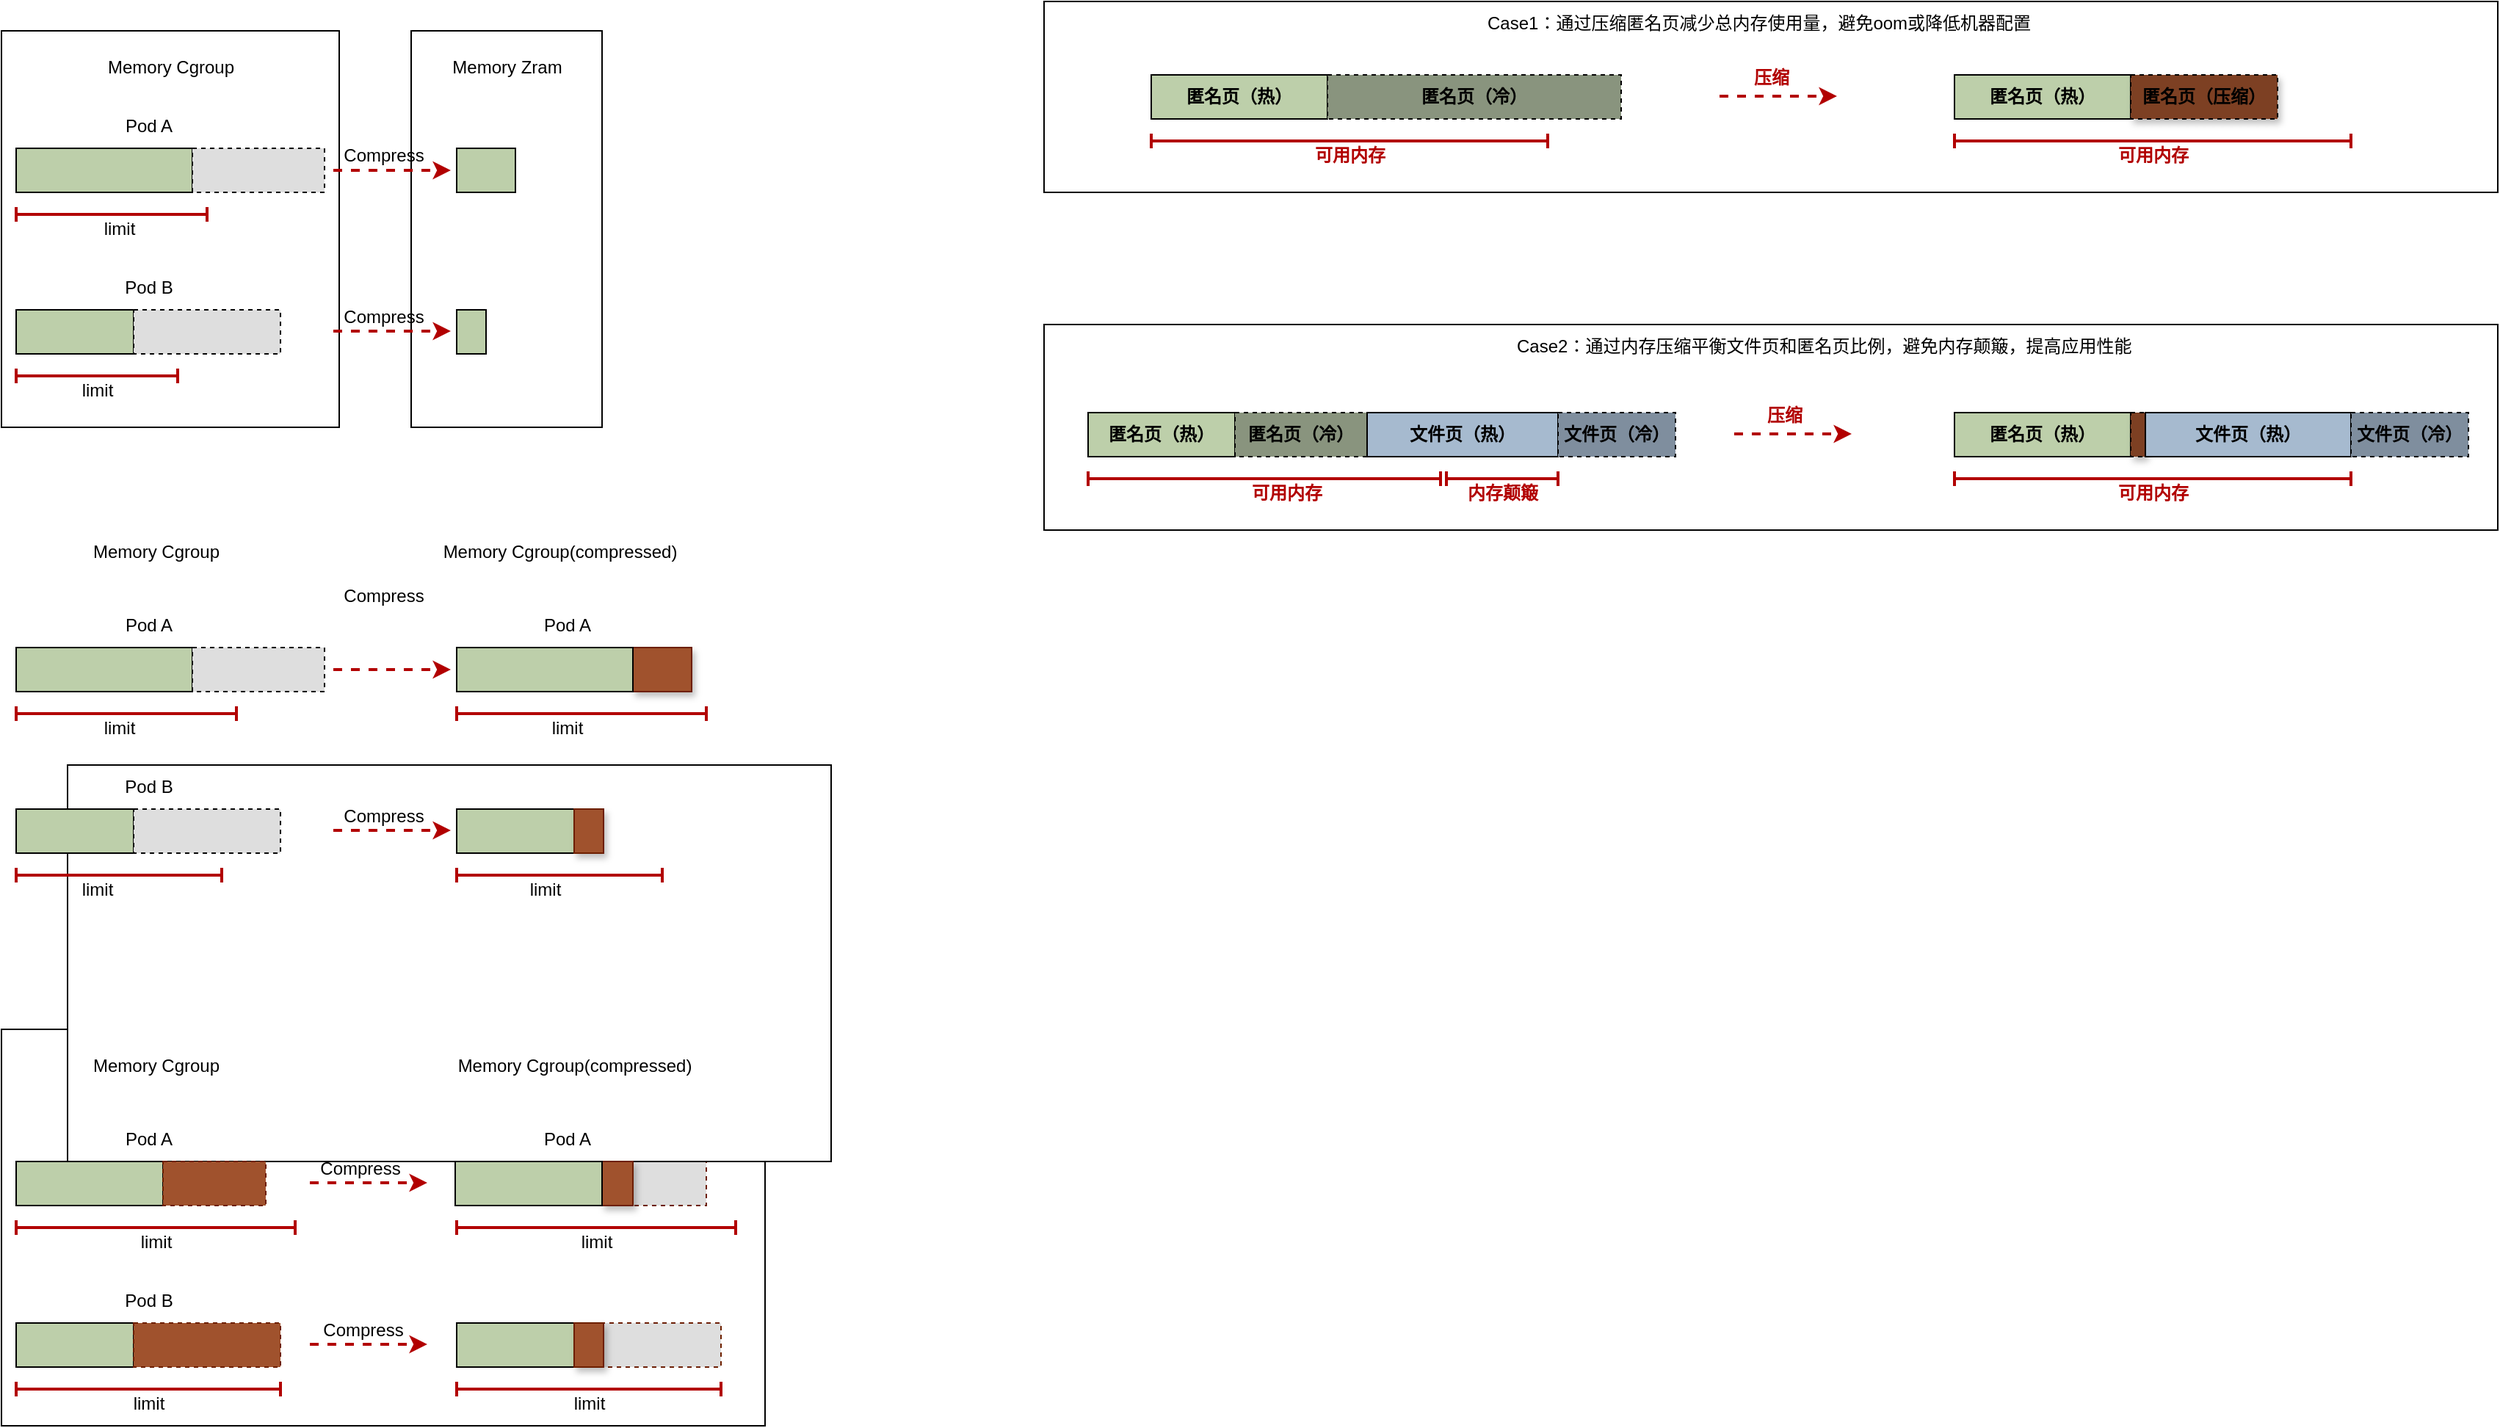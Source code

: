 <mxfile version="22.1.17" type="github">
  <diagram name="第 1 页" id="GV3FD3EHnnEYpjcIKvkD">
    <mxGraphModel dx="1207" dy="1101" grid="1" gridSize="10" guides="1" tooltips="1" connect="1" arrows="1" fold="1" page="1" pageScale="1" pageWidth="827" pageHeight="1169" math="0" shadow="0">
      <root>
        <mxCell id="0" />
        <mxCell id="1" parent="0" />
        <mxCell id="37UeJkzDdp2hWjDbrCtD-42" value="" style="rounded=0;whiteSpace=wrap;html=1;" vertex="1" parent="1">
          <mxGeometry x="830" y="490" width="990" height="140" as="geometry" />
        </mxCell>
        <mxCell id="37UeJkzDdp2hWjDbrCtD-39" value="" style="rounded=0;whiteSpace=wrap;html=1;" vertex="1" parent="1">
          <mxGeometry x="830" y="270" width="990" height="130" as="geometry" />
        </mxCell>
        <mxCell id="NJ_7E44Y7URhuoBIOfff-66" value="" style="rounded=0;whiteSpace=wrap;html=1;" parent="1" vertex="1">
          <mxGeometry x="120" y="970" width="520" height="270" as="geometry" />
        </mxCell>
        <mxCell id="NJ_7E44Y7URhuoBIOfff-100" value="" style="rounded=0;whiteSpace=wrap;html=1;fillColor=#DEDEDE;strokeColor=#6D1F00;shadow=0;glass=0;fontColor=#ffffff;dashed=1;" parent="1" vertex="1">
          <mxGeometry x="510" y="1170" width="100" height="30" as="geometry" />
        </mxCell>
        <mxCell id="NJ_7E44Y7URhuoBIOfff-96" value="" style="rounded=0;whiteSpace=wrap;html=1;fillColor=#DEDEDE;strokeColor=#6D1F00;shadow=0;glass=0;fontColor=#ffffff;dashed=1;" parent="1" vertex="1">
          <mxGeometry x="550" y="1060" width="50" height="30" as="geometry" />
        </mxCell>
        <mxCell id="NJ_7E44Y7URhuoBIOfff-13" value="" style="rounded=0;whiteSpace=wrap;html=1;" parent="1" vertex="1">
          <mxGeometry x="120" y="290" width="230" height="270" as="geometry" />
        </mxCell>
        <mxCell id="NJ_7E44Y7URhuoBIOfff-1" value="" style="rounded=0;whiteSpace=wrap;html=1;fillColor=#bdcfaa;strokeColor=#000000;shadow=0;glass=0;fontColor=#ffffff;" parent="1" vertex="1">
          <mxGeometry x="130" y="370" width="120" height="30" as="geometry" />
        </mxCell>
        <mxCell id="NJ_7E44Y7URhuoBIOfff-3" value="Memory Cgroup" style="text;html=1;align=center;verticalAlign=middle;resizable=0;points=[];autosize=1;strokeColor=none;fillColor=none;" parent="1" vertex="1">
          <mxGeometry x="180" y="300" width="110" height="30" as="geometry" />
        </mxCell>
        <mxCell id="NJ_7E44Y7URhuoBIOfff-4" value="" style="rounded=0;whiteSpace=wrap;html=1;fillColor=#DEDEDE;strokeColor=#000000;shadow=0;glass=0;fontColor=#333333;dashed=1;" parent="1" vertex="1">
          <mxGeometry x="250" y="370" width="90" height="30" as="geometry" />
        </mxCell>
        <mxCell id="NJ_7E44Y7URhuoBIOfff-5" value="" style="rounded=0;whiteSpace=wrap;html=1;fillColor=#bdcfaa;strokeColor=#000000;shadow=0;glass=0;fontColor=#ffffff;" parent="1" vertex="1">
          <mxGeometry x="130" y="480" width="80" height="30" as="geometry" />
        </mxCell>
        <mxCell id="NJ_7E44Y7URhuoBIOfff-6" value="" style="rounded=0;whiteSpace=wrap;html=1;fillColor=#DEDEDE;strokeColor=#000000;shadow=0;glass=0;fontColor=#333333;dashed=1;" parent="1" vertex="1">
          <mxGeometry x="210" y="480" width="100" height="30" as="geometry" />
        </mxCell>
        <mxCell id="NJ_7E44Y7URhuoBIOfff-7" value="Pod A" style="text;html=1;align=center;verticalAlign=middle;resizable=0;points=[];autosize=1;strokeColor=none;fillColor=none;" parent="1" vertex="1">
          <mxGeometry x="190" y="340" width="60" height="30" as="geometry" />
        </mxCell>
        <mxCell id="NJ_7E44Y7URhuoBIOfff-8" value="Pod B" style="text;html=1;align=center;verticalAlign=middle;resizable=0;points=[];autosize=1;strokeColor=none;fillColor=none;" parent="1" vertex="1">
          <mxGeometry x="190" y="450" width="60" height="30" as="geometry" />
        </mxCell>
        <mxCell id="NJ_7E44Y7URhuoBIOfff-9" value="" style="shape=crossbar;whiteSpace=wrap;html=1;rounded=1;fillColor=#e51400;fontColor=#ffffff;strokeColor=#B20000;strokeWidth=2;" parent="1" vertex="1">
          <mxGeometry x="130" y="410" width="130" height="10" as="geometry" />
        </mxCell>
        <mxCell id="NJ_7E44Y7URhuoBIOfff-10" value="limit" style="text;html=1;align=center;verticalAlign=middle;resizable=0;points=[];autosize=1;strokeColor=none;fillColor=none;" parent="1" vertex="1">
          <mxGeometry x="180" y="410" width="40" height="30" as="geometry" />
        </mxCell>
        <mxCell id="NJ_7E44Y7URhuoBIOfff-11" value="" style="shape=crossbar;whiteSpace=wrap;html=1;rounded=1;fillColor=#e51400;fontColor=#ffffff;strokeColor=#B20000;strokeWidth=2;" parent="1" vertex="1">
          <mxGeometry x="130" y="520" width="110" height="10" as="geometry" />
        </mxCell>
        <mxCell id="NJ_7E44Y7URhuoBIOfff-12" value="limit" style="text;html=1;align=center;verticalAlign=middle;resizable=0;points=[];autosize=1;strokeColor=none;fillColor=none;" parent="1" vertex="1">
          <mxGeometry x="165" y="520" width="40" height="30" as="geometry" />
        </mxCell>
        <mxCell id="NJ_7E44Y7URhuoBIOfff-14" value="" style="rounded=0;whiteSpace=wrap;html=1;" parent="1" vertex="1">
          <mxGeometry x="399" y="290" width="130" height="270" as="geometry" />
        </mxCell>
        <mxCell id="NJ_7E44Y7URhuoBIOfff-15" value="Memory Zram" style="text;html=1;align=center;verticalAlign=middle;resizable=0;points=[];autosize=1;strokeColor=none;fillColor=none;" parent="1" vertex="1">
          <mxGeometry x="414" y="300" width="100" height="30" as="geometry" />
        </mxCell>
        <mxCell id="NJ_7E44Y7URhuoBIOfff-16" value="" style="rounded=0;whiteSpace=wrap;html=1;fillColor=#bdcfaa;strokeColor=#000000;shadow=0;glass=0;fontColor=#ffffff;" parent="1" vertex="1">
          <mxGeometry x="430" y="370" width="40" height="30" as="geometry" />
        </mxCell>
        <mxCell id="NJ_7E44Y7URhuoBIOfff-18" value="" style="endArrow=classic;html=1;rounded=0;strokeColor=#B20000;strokeWidth=2;exitX=1;exitY=0.5;exitDx=0;exitDy=0;dashed=1;" parent="1" edge="1">
          <mxGeometry width="50" height="50" relative="1" as="geometry">
            <mxPoint x="346" y="385" as="sourcePoint" />
            <mxPoint x="426" y="385" as="targetPoint" />
          </mxGeometry>
        </mxCell>
        <mxCell id="NJ_7E44Y7URhuoBIOfff-26" value="Compress" style="text;html=1;align=center;verticalAlign=middle;resizable=0;points=[];autosize=1;strokeColor=none;fillColor=none;" parent="1" vertex="1">
          <mxGeometry x="340" y="360" width="80" height="30" as="geometry" />
        </mxCell>
        <mxCell id="NJ_7E44Y7URhuoBIOfff-27" value="" style="rounded=0;whiteSpace=wrap;html=1;fillColor=#bdcfaa;strokeColor=#000000;shadow=0;glass=0;fontColor=#ffffff;" parent="1" vertex="1">
          <mxGeometry x="430" y="480" width="20" height="30" as="geometry" />
        </mxCell>
        <mxCell id="NJ_7E44Y7URhuoBIOfff-28" value="" style="endArrow=classic;html=1;rounded=0;strokeColor=#B20000;strokeWidth=2;exitX=1;exitY=0.5;exitDx=0;exitDy=0;dashed=1;" parent="1" edge="1">
          <mxGeometry width="50" height="50" relative="1" as="geometry">
            <mxPoint x="346" y="494.5" as="sourcePoint" />
            <mxPoint x="426" y="494.5" as="targetPoint" />
          </mxGeometry>
        </mxCell>
        <mxCell id="NJ_7E44Y7URhuoBIOfff-32" value="Compress" style="text;html=1;align=center;verticalAlign=middle;resizable=0;points=[];autosize=1;strokeColor=none;fillColor=none;" parent="1" vertex="1">
          <mxGeometry x="340" y="470" width="80" height="30" as="geometry" />
        </mxCell>
        <mxCell id="NJ_7E44Y7URhuoBIOfff-33" value="" style="rounded=0;whiteSpace=wrap;html=1;" parent="1" vertex="1">
          <mxGeometry x="165" y="790" width="520" height="270" as="geometry" />
        </mxCell>
        <mxCell id="NJ_7E44Y7URhuoBIOfff-34" value="" style="rounded=0;whiteSpace=wrap;html=1;fillColor=#bdcfaa;strokeColor=#000000;shadow=0;glass=0;fontColor=#ffffff;" parent="1" vertex="1">
          <mxGeometry x="130" y="710" width="120" height="30" as="geometry" />
        </mxCell>
        <mxCell id="NJ_7E44Y7URhuoBIOfff-35" value="Memory Cgroup" style="text;html=1;align=center;verticalAlign=middle;resizable=0;points=[];autosize=1;strokeColor=none;fillColor=none;" parent="1" vertex="1">
          <mxGeometry x="170" y="630" width="110" height="30" as="geometry" />
        </mxCell>
        <mxCell id="NJ_7E44Y7URhuoBIOfff-36" value="" style="rounded=0;whiteSpace=wrap;html=1;fillColor=#DEDEDE;strokeColor=#000000;shadow=0;glass=0;fontColor=#333333;dashed=1;" parent="1" vertex="1">
          <mxGeometry x="250" y="710" width="90" height="30" as="geometry" />
        </mxCell>
        <mxCell id="NJ_7E44Y7URhuoBIOfff-37" value="" style="rounded=0;whiteSpace=wrap;html=1;fillColor=#bdcfaa;strokeColor=#000000;shadow=0;glass=0;fontColor=#ffffff;" parent="1" vertex="1">
          <mxGeometry x="130" y="820" width="80" height="30" as="geometry" />
        </mxCell>
        <mxCell id="NJ_7E44Y7URhuoBIOfff-38" value="" style="rounded=0;whiteSpace=wrap;html=1;fillColor=#DEDEDE;strokeColor=#000000;shadow=0;glass=0;fontColor=#333333;dashed=1;" parent="1" vertex="1">
          <mxGeometry x="210" y="820" width="100" height="30" as="geometry" />
        </mxCell>
        <mxCell id="NJ_7E44Y7URhuoBIOfff-39" value="Pod A" style="text;html=1;align=center;verticalAlign=middle;resizable=0;points=[];autosize=1;strokeColor=none;fillColor=none;" parent="1" vertex="1">
          <mxGeometry x="190" y="680" width="60" height="30" as="geometry" />
        </mxCell>
        <mxCell id="NJ_7E44Y7URhuoBIOfff-40" value="Pod B" style="text;html=1;align=center;verticalAlign=middle;resizable=0;points=[];autosize=1;strokeColor=none;fillColor=none;" parent="1" vertex="1">
          <mxGeometry x="190" y="790" width="60" height="30" as="geometry" />
        </mxCell>
        <mxCell id="NJ_7E44Y7URhuoBIOfff-41" value="" style="shape=crossbar;whiteSpace=wrap;html=1;rounded=1;fillColor=#e51400;fontColor=#ffffff;strokeColor=#B20000;strokeWidth=2;" parent="1" vertex="1">
          <mxGeometry x="130" y="750" width="150" height="10" as="geometry" />
        </mxCell>
        <mxCell id="NJ_7E44Y7URhuoBIOfff-42" value="limit" style="text;html=1;align=center;verticalAlign=middle;resizable=0;points=[];autosize=1;strokeColor=none;fillColor=none;" parent="1" vertex="1">
          <mxGeometry x="180" y="750" width="40" height="30" as="geometry" />
        </mxCell>
        <mxCell id="NJ_7E44Y7URhuoBIOfff-43" value="" style="shape=crossbar;whiteSpace=wrap;html=1;rounded=1;fillColor=#e51400;fontColor=#ffffff;strokeColor=#B20000;strokeWidth=2;" parent="1" vertex="1">
          <mxGeometry x="130" y="860" width="140" height="10" as="geometry" />
        </mxCell>
        <mxCell id="NJ_7E44Y7URhuoBIOfff-44" value="limit" style="text;html=1;align=center;verticalAlign=middle;resizable=0;points=[];autosize=1;strokeColor=none;fillColor=none;" parent="1" vertex="1">
          <mxGeometry x="165" y="860" width="40" height="30" as="geometry" />
        </mxCell>
        <mxCell id="NJ_7E44Y7URhuoBIOfff-48" value="" style="endArrow=classic;html=1;rounded=0;strokeColor=#B20000;strokeWidth=2;exitX=1;exitY=0.5;exitDx=0;exitDy=0;dashed=1;" parent="1" edge="1">
          <mxGeometry width="50" height="50" relative="1" as="geometry">
            <mxPoint x="346" y="725" as="sourcePoint" />
            <mxPoint x="426" y="725" as="targetPoint" />
          </mxGeometry>
        </mxCell>
        <mxCell id="NJ_7E44Y7URhuoBIOfff-49" value="Compress" style="text;html=1;align=center;verticalAlign=middle;resizable=0;points=[];autosize=1;strokeColor=none;fillColor=none;" parent="1" vertex="1">
          <mxGeometry x="340" y="660" width="80" height="30" as="geometry" />
        </mxCell>
        <mxCell id="NJ_7E44Y7URhuoBIOfff-51" value="" style="endArrow=classic;html=1;rounded=0;strokeColor=#B20000;strokeWidth=2;exitX=1;exitY=0.5;exitDx=0;exitDy=0;dashed=1;" parent="1" edge="1">
          <mxGeometry width="50" height="50" relative="1" as="geometry">
            <mxPoint x="346" y="834.5" as="sourcePoint" />
            <mxPoint x="426" y="834.5" as="targetPoint" />
          </mxGeometry>
        </mxCell>
        <mxCell id="NJ_7E44Y7URhuoBIOfff-52" value="Compress" style="text;html=1;align=center;verticalAlign=middle;resizable=0;points=[];autosize=1;strokeColor=none;fillColor=none;" parent="1" vertex="1">
          <mxGeometry x="340" y="810" width="80" height="30" as="geometry" />
        </mxCell>
        <mxCell id="NJ_7E44Y7URhuoBIOfff-53" value="" style="rounded=0;whiteSpace=wrap;html=1;fillColor=#a0522d;strokeColor=#6D1F00;shadow=1;glass=0;fontColor=#ffffff;" parent="1" vertex="1">
          <mxGeometry x="550" y="710" width="40" height="30" as="geometry" />
        </mxCell>
        <mxCell id="NJ_7E44Y7URhuoBIOfff-54" value="" style="rounded=0;whiteSpace=wrap;html=1;fillColor=#bdcfaa;strokeColor=#000000;shadow=0;glass=0;fontColor=#ffffff;" parent="1" vertex="1">
          <mxGeometry x="430" y="710" width="120" height="30" as="geometry" />
        </mxCell>
        <mxCell id="NJ_7E44Y7URhuoBIOfff-55" value="" style="shape=crossbar;whiteSpace=wrap;html=1;rounded=1;fillColor=#e51400;fontColor=#ffffff;strokeColor=#B20000;strokeWidth=2;" parent="1" vertex="1">
          <mxGeometry x="430" y="750" width="170" height="10" as="geometry" />
        </mxCell>
        <mxCell id="NJ_7E44Y7URhuoBIOfff-56" value="limit" style="text;html=1;align=center;verticalAlign=middle;resizable=0;points=[];autosize=1;strokeColor=none;fillColor=none;" parent="1" vertex="1">
          <mxGeometry x="485" y="750" width="40" height="30" as="geometry" />
        </mxCell>
        <mxCell id="NJ_7E44Y7URhuoBIOfff-57" value="Pod A" style="text;html=1;align=center;verticalAlign=middle;resizable=0;points=[];autosize=1;strokeColor=none;fillColor=none;" parent="1" vertex="1">
          <mxGeometry x="475" y="680" width="60" height="30" as="geometry" />
        </mxCell>
        <mxCell id="NJ_7E44Y7URhuoBIOfff-58" value="" style="rounded=0;whiteSpace=wrap;html=1;fillColor=#bdcfaa;strokeColor=#000000;shadow=0;glass=0;fontColor=#ffffff;" parent="1" vertex="1">
          <mxGeometry x="430" y="820" width="80" height="30" as="geometry" />
        </mxCell>
        <mxCell id="NJ_7E44Y7URhuoBIOfff-59" value="" style="rounded=0;whiteSpace=wrap;html=1;fillColor=#a0522d;strokeColor=#6D1F00;shadow=1;glass=0;fontColor=#ffffff;" parent="1" vertex="1">
          <mxGeometry x="510" y="820" width="20" height="30" as="geometry" />
        </mxCell>
        <mxCell id="NJ_7E44Y7URhuoBIOfff-62" value="limit" style="text;html=1;align=center;verticalAlign=middle;resizable=0;points=[];autosize=1;strokeColor=none;fillColor=none;" parent="1" vertex="1">
          <mxGeometry x="470" y="860" width="40" height="30" as="geometry" />
        </mxCell>
        <mxCell id="NJ_7E44Y7URhuoBIOfff-65" value="" style="shape=crossbar;whiteSpace=wrap;html=1;rounded=1;fillColor=#e51400;fontColor=#ffffff;strokeColor=#B20000;strokeWidth=2;" parent="1" vertex="1">
          <mxGeometry x="430" y="860" width="140" height="10" as="geometry" />
        </mxCell>
        <mxCell id="NJ_7E44Y7URhuoBIOfff-67" value="" style="rounded=0;whiteSpace=wrap;html=1;fillColor=#bdcfaa;strokeColor=#000000;shadow=0;glass=0;fontColor=#ffffff;" parent="1" vertex="1">
          <mxGeometry x="130" y="1060" width="100" height="30" as="geometry" />
        </mxCell>
        <mxCell id="NJ_7E44Y7URhuoBIOfff-68" value="Memory Cgroup" style="text;html=1;align=center;verticalAlign=middle;resizable=0;points=[];autosize=1;strokeColor=none;fillColor=none;" parent="1" vertex="1">
          <mxGeometry x="170" y="980" width="110" height="30" as="geometry" />
        </mxCell>
        <mxCell id="NJ_7E44Y7URhuoBIOfff-69" value="" style="rounded=0;whiteSpace=wrap;html=1;fillColor=#a0522d;strokeColor=#6D1F00;shadow=0;glass=0;fontColor=#ffffff;dashed=1;" parent="1" vertex="1">
          <mxGeometry x="230" y="1060" width="70" height="30" as="geometry" />
        </mxCell>
        <mxCell id="NJ_7E44Y7URhuoBIOfff-70" value="" style="rounded=0;whiteSpace=wrap;html=1;fillColor=#bdcfaa;strokeColor=#000000;shadow=0;glass=0;fontColor=#ffffff;" parent="1" vertex="1">
          <mxGeometry x="130" y="1170" width="80" height="30" as="geometry" />
        </mxCell>
        <mxCell id="NJ_7E44Y7URhuoBIOfff-71" value="" style="rounded=0;whiteSpace=wrap;html=1;fillColor=#a0522d;strokeColor=#6D1F00;shadow=0;glass=0;fontColor=#ffffff;dashed=1;" parent="1" vertex="1">
          <mxGeometry x="210" y="1170" width="100" height="30" as="geometry" />
        </mxCell>
        <mxCell id="NJ_7E44Y7URhuoBIOfff-72" value="Pod A" style="text;html=1;align=center;verticalAlign=middle;resizable=0;points=[];autosize=1;strokeColor=none;fillColor=none;" parent="1" vertex="1">
          <mxGeometry x="190" y="1030" width="60" height="30" as="geometry" />
        </mxCell>
        <mxCell id="NJ_7E44Y7URhuoBIOfff-73" value="Pod B" style="text;html=1;align=center;verticalAlign=middle;resizable=0;points=[];autosize=1;strokeColor=none;fillColor=none;" parent="1" vertex="1">
          <mxGeometry x="190" y="1140" width="60" height="30" as="geometry" />
        </mxCell>
        <mxCell id="NJ_7E44Y7URhuoBIOfff-74" value="" style="shape=crossbar;whiteSpace=wrap;html=1;rounded=1;fillColor=#e51400;fontColor=#ffffff;strokeColor=#B20000;strokeWidth=2;" parent="1" vertex="1">
          <mxGeometry x="130" y="1100" width="190" height="10" as="geometry" />
        </mxCell>
        <mxCell id="NJ_7E44Y7URhuoBIOfff-75" value="limit" style="text;html=1;align=center;verticalAlign=middle;resizable=0;points=[];autosize=1;strokeColor=none;fillColor=none;rotation=0;" parent="1" vertex="1">
          <mxGeometry x="205" y="1100" width="40" height="30" as="geometry" />
        </mxCell>
        <mxCell id="NJ_7E44Y7URhuoBIOfff-76" value="" style="shape=crossbar;whiteSpace=wrap;html=1;rounded=1;fillColor=#e51400;fontColor=#ffffff;strokeColor=#B20000;strokeWidth=2;" parent="1" vertex="1">
          <mxGeometry x="130" y="1210" width="180" height="10" as="geometry" />
        </mxCell>
        <mxCell id="NJ_7E44Y7URhuoBIOfff-77" value="limit" style="text;html=1;align=center;verticalAlign=middle;resizable=0;points=[];autosize=1;strokeColor=none;fillColor=none;" parent="1" vertex="1">
          <mxGeometry x="200" y="1210" width="40" height="30" as="geometry" />
        </mxCell>
        <mxCell id="NJ_7E44Y7URhuoBIOfff-78" value="" style="endArrow=classic;html=1;rounded=0;strokeColor=#B20000;strokeWidth=2;exitX=1;exitY=0.5;exitDx=0;exitDy=0;dashed=1;" parent="1" edge="1">
          <mxGeometry width="50" height="50" relative="1" as="geometry">
            <mxPoint x="330" y="1074.5" as="sourcePoint" />
            <mxPoint x="410" y="1074.5" as="targetPoint" />
          </mxGeometry>
        </mxCell>
        <mxCell id="NJ_7E44Y7URhuoBIOfff-79" value="Compress" style="text;html=1;align=center;verticalAlign=middle;resizable=0;points=[];autosize=1;strokeColor=none;fillColor=none;" parent="1" vertex="1">
          <mxGeometry x="324" y="1050" width="80" height="30" as="geometry" />
        </mxCell>
        <mxCell id="NJ_7E44Y7URhuoBIOfff-80" value="" style="endArrow=classic;html=1;rounded=0;strokeColor=#B20000;strokeWidth=2;exitX=1;exitY=0.5;exitDx=0;exitDy=0;dashed=1;" parent="1" edge="1">
          <mxGeometry width="50" height="50" relative="1" as="geometry">
            <mxPoint x="330" y="1184.5" as="sourcePoint" />
            <mxPoint x="410" y="1184.5" as="targetPoint" />
          </mxGeometry>
        </mxCell>
        <mxCell id="NJ_7E44Y7URhuoBIOfff-81" value="Compress" style="text;html=1;align=center;verticalAlign=middle;resizable=0;points=[];autosize=1;strokeColor=none;fillColor=none;" parent="1" vertex="1">
          <mxGeometry x="326" y="1160" width="80" height="30" as="geometry" />
        </mxCell>
        <mxCell id="NJ_7E44Y7URhuoBIOfff-82" value="" style="rounded=0;whiteSpace=wrap;html=1;fillColor=#a0522d;strokeColor=#6D1F00;shadow=1;glass=0;fontColor=#ffffff;" parent="1" vertex="1">
          <mxGeometry x="529" y="1060" width="21" height="30" as="geometry" />
        </mxCell>
        <mxCell id="NJ_7E44Y7URhuoBIOfff-86" value="Pod A" style="text;html=1;align=center;verticalAlign=middle;resizable=0;points=[];autosize=1;strokeColor=none;fillColor=none;" parent="1" vertex="1">
          <mxGeometry x="475" y="1030" width="60" height="30" as="geometry" />
        </mxCell>
        <mxCell id="NJ_7E44Y7URhuoBIOfff-87" value="" style="rounded=0;whiteSpace=wrap;html=1;fillColor=#bdcfaa;strokeColor=#000000;shadow=0;glass=0;fontColor=#ffffff;" parent="1" vertex="1">
          <mxGeometry x="430" y="1170" width="80" height="30" as="geometry" />
        </mxCell>
        <mxCell id="NJ_7E44Y7URhuoBIOfff-88" value="" style="rounded=0;whiteSpace=wrap;html=1;fillColor=#a0522d;strokeColor=#6D1F00;shadow=1;glass=0;fontColor=#ffffff;" parent="1" vertex="1">
          <mxGeometry x="510" y="1170" width="20" height="30" as="geometry" />
        </mxCell>
        <mxCell id="NJ_7E44Y7URhuoBIOfff-91" value="Memory Cgroup(compressed)" style="text;html=1;align=center;verticalAlign=middle;resizable=0;points=[];autosize=1;strokeColor=none;fillColor=none;" parent="1" vertex="1">
          <mxGeometry x="410" y="630" width="180" height="30" as="geometry" />
        </mxCell>
        <mxCell id="NJ_7E44Y7URhuoBIOfff-92" value="Memory Cgroup(compressed)" style="text;html=1;align=center;verticalAlign=middle;resizable=0;points=[];autosize=1;strokeColor=none;fillColor=none;" parent="1" vertex="1">
          <mxGeometry x="420" y="980" width="180" height="30" as="geometry" />
        </mxCell>
        <mxCell id="NJ_7E44Y7URhuoBIOfff-95" value="" style="rounded=0;whiteSpace=wrap;html=1;fillColor=#bdcfaa;strokeColor=#000000;shadow=0;glass=0;fontColor=#ffffff;" parent="1" vertex="1">
          <mxGeometry x="429" y="1060" width="100" height="30" as="geometry" />
        </mxCell>
        <mxCell id="NJ_7E44Y7URhuoBIOfff-98" value="" style="shape=crossbar;whiteSpace=wrap;html=1;rounded=1;fillColor=#e51400;fontColor=#ffffff;strokeColor=#B20000;strokeWidth=2;" parent="1" vertex="1">
          <mxGeometry x="430" y="1100" width="190" height="10" as="geometry" />
        </mxCell>
        <mxCell id="NJ_7E44Y7URhuoBIOfff-99" value="limit" style="text;html=1;align=center;verticalAlign=middle;resizable=0;points=[];autosize=1;strokeColor=none;fillColor=none;rotation=0;" parent="1" vertex="1">
          <mxGeometry x="505" y="1100" width="40" height="30" as="geometry" />
        </mxCell>
        <mxCell id="NJ_7E44Y7URhuoBIOfff-102" value="" style="shape=crossbar;whiteSpace=wrap;html=1;rounded=1;fillColor=#e51400;fontColor=#ffffff;strokeColor=#B20000;strokeWidth=2;" parent="1" vertex="1">
          <mxGeometry x="430" y="1210" width="180" height="10" as="geometry" />
        </mxCell>
        <mxCell id="NJ_7E44Y7URhuoBIOfff-103" value="limit" style="text;html=1;align=center;verticalAlign=middle;resizable=0;points=[];autosize=1;strokeColor=none;fillColor=none;rotation=0;" parent="1" vertex="1">
          <mxGeometry x="500" y="1210" width="40" height="30" as="geometry" />
        </mxCell>
        <mxCell id="37UeJkzDdp2hWjDbrCtD-2" value="匿名页（热）" style="rounded=0;whiteSpace=wrap;html=1;fillColor=#bdcfaa;strokeColor=#000000;shadow=0;glass=0;fontColor=#000000;fontStyle=1;align=center;" vertex="1" parent="1">
          <mxGeometry x="860" y="550" width="100" height="30" as="geometry" />
        </mxCell>
        <mxCell id="37UeJkzDdp2hWjDbrCtD-3" value="匿名页（冷）" style="rounded=0;whiteSpace=wrap;html=1;fillColor=#89947E;strokeColor=#000000;shadow=0;glass=0;fontColor=#000000;fontStyle=1;align=center;dashed=1;" vertex="1" parent="1">
          <mxGeometry x="960" y="550" width="90" height="30" as="geometry" />
        </mxCell>
        <mxCell id="37UeJkzDdp2hWjDbrCtD-4" value="文件页（热）" style="rounded=0;whiteSpace=wrap;html=1;fillColor=#A6BACF;strokeColor=#000000;shadow=0;glass=0;fontColor=#000000;fontStyle=1;align=center;" vertex="1" parent="1">
          <mxGeometry x="1050" y="550" width="130" height="30" as="geometry" />
        </mxCell>
        <mxCell id="37UeJkzDdp2hWjDbrCtD-5" value="" style="shape=crossbar;whiteSpace=wrap;html=1;rounded=1;fillColor=#e51400;fontColor=#ffffff;strokeColor=#B20000;strokeWidth=2;" vertex="1" parent="1">
          <mxGeometry x="860" y="590" width="240" height="10" as="geometry" />
        </mxCell>
        <mxCell id="37UeJkzDdp2hWjDbrCtD-6" value="文件页（冷）" style="rounded=0;whiteSpace=wrap;html=1;fillColor=#7F8E9E;strokeColor=#000000;shadow=0;glass=0;fontColor=#000000;fontStyle=1;align=center;dashed=1;" vertex="1" parent="1">
          <mxGeometry x="1180" y="550" width="80" height="30" as="geometry" />
        </mxCell>
        <mxCell id="37UeJkzDdp2hWjDbrCtD-8" value="&lt;font color=&quot;#b20000&quot;&gt;&lt;b&gt;可用内存&lt;/b&gt;&lt;/font&gt;" style="text;html=1;align=center;verticalAlign=middle;resizable=0;points=[];autosize=1;strokeColor=none;fillColor=none;" vertex="1" parent="1">
          <mxGeometry x="960" y="590" width="70" height="30" as="geometry" />
        </mxCell>
        <mxCell id="37UeJkzDdp2hWjDbrCtD-9" value="" style="shape=crossbar;whiteSpace=wrap;html=1;rounded=1;fillColor=#e51400;fontColor=#ffffff;strokeColor=#B20000;strokeWidth=2;" vertex="1" parent="1">
          <mxGeometry x="1104" y="590" width="76" height="10" as="geometry" />
        </mxCell>
        <mxCell id="37UeJkzDdp2hWjDbrCtD-10" value="&lt;font color=&quot;#b20000&quot;&gt;&lt;b&gt;内存颠簸&lt;/b&gt;&lt;/font&gt;" style="text;html=1;align=center;verticalAlign=middle;resizable=0;points=[];autosize=1;strokeColor=none;fillColor=none;" vertex="1" parent="1">
          <mxGeometry x="1107" y="590" width="70" height="30" as="geometry" />
        </mxCell>
        <mxCell id="37UeJkzDdp2hWjDbrCtD-11" value="匿名页（热）" style="rounded=0;whiteSpace=wrap;html=1;fillColor=#bdcfaa;strokeColor=#000000;shadow=0;glass=0;fontColor=#000000;fontStyle=1;align=center;" vertex="1" parent="1">
          <mxGeometry x="1450" y="550" width="120" height="30" as="geometry" />
        </mxCell>
        <mxCell id="37UeJkzDdp2hWjDbrCtD-12" value="" style="rounded=0;whiteSpace=wrap;html=1;fillColor=#7D4023;strokeColor=#000000;shadow=1;glass=0;fontColor=#000000;fontStyle=1;align=center;dashed=1;" vertex="1" parent="1">
          <mxGeometry x="1570" y="550" width="10" height="30" as="geometry" />
        </mxCell>
        <mxCell id="37UeJkzDdp2hWjDbrCtD-13" value="文件页（热）" style="rounded=0;whiteSpace=wrap;html=1;fillColor=#A6BACF;strokeColor=#000000;shadow=0;glass=0;fontColor=#000000;fontStyle=1;align=center;" vertex="1" parent="1">
          <mxGeometry x="1580" y="550" width="140" height="30" as="geometry" />
        </mxCell>
        <mxCell id="37UeJkzDdp2hWjDbrCtD-14" value="" style="shape=crossbar;whiteSpace=wrap;html=1;rounded=1;fillColor=#e51400;fontColor=#ffffff;strokeColor=#B20000;strokeWidth=2;" vertex="1" parent="1">
          <mxGeometry x="1450" y="590" width="270" height="10" as="geometry" />
        </mxCell>
        <mxCell id="37UeJkzDdp2hWjDbrCtD-15" value="文件页（冷）" style="rounded=0;whiteSpace=wrap;html=1;fillColor=#7F8E9E;strokeColor=#000000;shadow=0;glass=0;fontColor=#000000;fontStyle=1;align=center;dashed=1;" vertex="1" parent="1">
          <mxGeometry x="1720" y="550" width="80" height="30" as="geometry" />
        </mxCell>
        <mxCell id="37UeJkzDdp2hWjDbrCtD-16" value="&lt;font color=&quot;#b20000&quot;&gt;&lt;b&gt;可用内存&lt;/b&gt;&lt;/font&gt;" style="text;html=1;align=center;verticalAlign=middle;resizable=0;points=[];autosize=1;strokeColor=none;fillColor=none;" vertex="1" parent="1">
          <mxGeometry x="1550" y="590" width="70" height="30" as="geometry" />
        </mxCell>
        <mxCell id="37UeJkzDdp2hWjDbrCtD-19" value="匿名页（热）" style="rounded=0;whiteSpace=wrap;html=1;fillColor=#bdcfaa;strokeColor=#000000;shadow=0;glass=0;fontColor=#000000;fontStyle=1;align=center;" vertex="1" parent="1">
          <mxGeometry x="903" y="320" width="120" height="30" as="geometry" />
        </mxCell>
        <mxCell id="37UeJkzDdp2hWjDbrCtD-20" value="匿名页（冷）" style="rounded=0;whiteSpace=wrap;html=1;fillColor=#89947E;strokeColor=#000000;shadow=0;glass=0;fontColor=#000000;fontStyle=1;align=center;dashed=1;" vertex="1" parent="1">
          <mxGeometry x="1023" y="320" width="200" height="30" as="geometry" />
        </mxCell>
        <mxCell id="37UeJkzDdp2hWjDbrCtD-21" value="" style="shape=crossbar;whiteSpace=wrap;html=1;rounded=1;fillColor=#e51400;fontColor=#ffffff;strokeColor=#B20000;strokeWidth=2;" vertex="1" parent="1">
          <mxGeometry x="903" y="360" width="270" height="10" as="geometry" />
        </mxCell>
        <mxCell id="37UeJkzDdp2hWjDbrCtD-22" value="&lt;font color=&quot;#b20000&quot;&gt;&lt;b&gt;可用内存&lt;/b&gt;&lt;/font&gt;" style="text;html=1;align=center;verticalAlign=middle;resizable=0;points=[];autosize=1;strokeColor=none;fillColor=none;" vertex="1" parent="1">
          <mxGeometry x="1003" y="360" width="70" height="30" as="geometry" />
        </mxCell>
        <mxCell id="37UeJkzDdp2hWjDbrCtD-23" value="匿名页（热）" style="rounded=0;whiteSpace=wrap;html=1;fillColor=#bdcfaa;strokeColor=#000000;shadow=0;glass=0;fontColor=#000000;fontStyle=1;align=center;" vertex="1" parent="1">
          <mxGeometry x="1450" y="320" width="120" height="30" as="geometry" />
        </mxCell>
        <mxCell id="37UeJkzDdp2hWjDbrCtD-24" value="匿名页（压缩）" style="rounded=0;whiteSpace=wrap;html=1;fillColor=#7D4023;strokeColor=#000000;shadow=1;glass=0;fontColor=#000000;fontStyle=1;align=center;dashed=1;" vertex="1" parent="1">
          <mxGeometry x="1570" y="320" width="100" height="30" as="geometry" />
        </mxCell>
        <mxCell id="37UeJkzDdp2hWjDbrCtD-25" value="" style="shape=crossbar;whiteSpace=wrap;html=1;rounded=1;fillColor=#e51400;fontColor=#ffffff;strokeColor=#B20000;strokeWidth=2;" vertex="1" parent="1">
          <mxGeometry x="1450" y="360" width="270" height="10" as="geometry" />
        </mxCell>
        <mxCell id="37UeJkzDdp2hWjDbrCtD-26" value="&lt;font color=&quot;#b20000&quot;&gt;&lt;b&gt;可用内存&lt;/b&gt;&lt;/font&gt;" style="text;html=1;align=center;verticalAlign=middle;resizable=0;points=[];autosize=1;strokeColor=none;fillColor=none;" vertex="1" parent="1">
          <mxGeometry x="1550" y="360" width="70" height="30" as="geometry" />
        </mxCell>
        <mxCell id="37UeJkzDdp2hWjDbrCtD-29" value="" style="endArrow=classic;html=1;rounded=0;strokeColor=#B20000;strokeWidth=2;exitX=1;exitY=0.5;exitDx=0;exitDy=0;dashed=1;" edge="1" parent="1">
          <mxGeometry width="50" height="50" relative="1" as="geometry">
            <mxPoint x="1300" y="564.5" as="sourcePoint" />
            <mxPoint x="1380" y="564.5" as="targetPoint" />
          </mxGeometry>
        </mxCell>
        <mxCell id="37UeJkzDdp2hWjDbrCtD-30" value="" style="endArrow=classic;html=1;rounded=0;strokeColor=#B20000;strokeWidth=2;exitX=1;exitY=0.5;exitDx=0;exitDy=0;dashed=1;" edge="1" parent="1">
          <mxGeometry width="50" height="50" relative="1" as="geometry">
            <mxPoint x="1290" y="334.5" as="sourcePoint" />
            <mxPoint x="1370" y="334.5" as="targetPoint" />
          </mxGeometry>
        </mxCell>
        <mxCell id="37UeJkzDdp2hWjDbrCtD-31" value="&lt;font color=&quot;#b20000&quot;&gt;&lt;b&gt;压缩&lt;/b&gt;&lt;/font&gt;" style="text;html=1;align=center;verticalAlign=middle;resizable=0;points=[];autosize=1;strokeColor=none;fillColor=none;" vertex="1" parent="1">
          <mxGeometry x="1309" y="537" width="50" height="30" as="geometry" />
        </mxCell>
        <mxCell id="37UeJkzDdp2hWjDbrCtD-33" value="&lt;font color=&quot;#b20000&quot;&gt;&lt;b&gt;压缩&lt;/b&gt;&lt;/font&gt;" style="text;html=1;align=center;verticalAlign=middle;resizable=0;points=[];autosize=1;strokeColor=none;fillColor=none;" vertex="1" parent="1">
          <mxGeometry x="1300" y="307" width="50" height="30" as="geometry" />
        </mxCell>
        <mxCell id="37UeJkzDdp2hWjDbrCtD-34" value="Case1：通过压缩匿名页减少总内存使用量，避免oom或降低机器配置" style="text;html=1;align=left;verticalAlign=middle;resizable=0;points=[];autosize=1;strokeColor=none;fillColor=none;" vertex="1" parent="1">
          <mxGeometry x="1130" y="270" width="390" height="30" as="geometry" />
        </mxCell>
        <mxCell id="37UeJkzDdp2hWjDbrCtD-43" value="Case2：通过内存压缩平衡文件页和匿名页比例，避免内存颠簸，提高应用性能" style="text;html=1;align=left;verticalAlign=middle;resizable=0;points=[];autosize=1;strokeColor=none;fillColor=none;" vertex="1" parent="1">
          <mxGeometry x="1150" y="490" width="440" height="30" as="geometry" />
        </mxCell>
      </root>
    </mxGraphModel>
  </diagram>
</mxfile>
